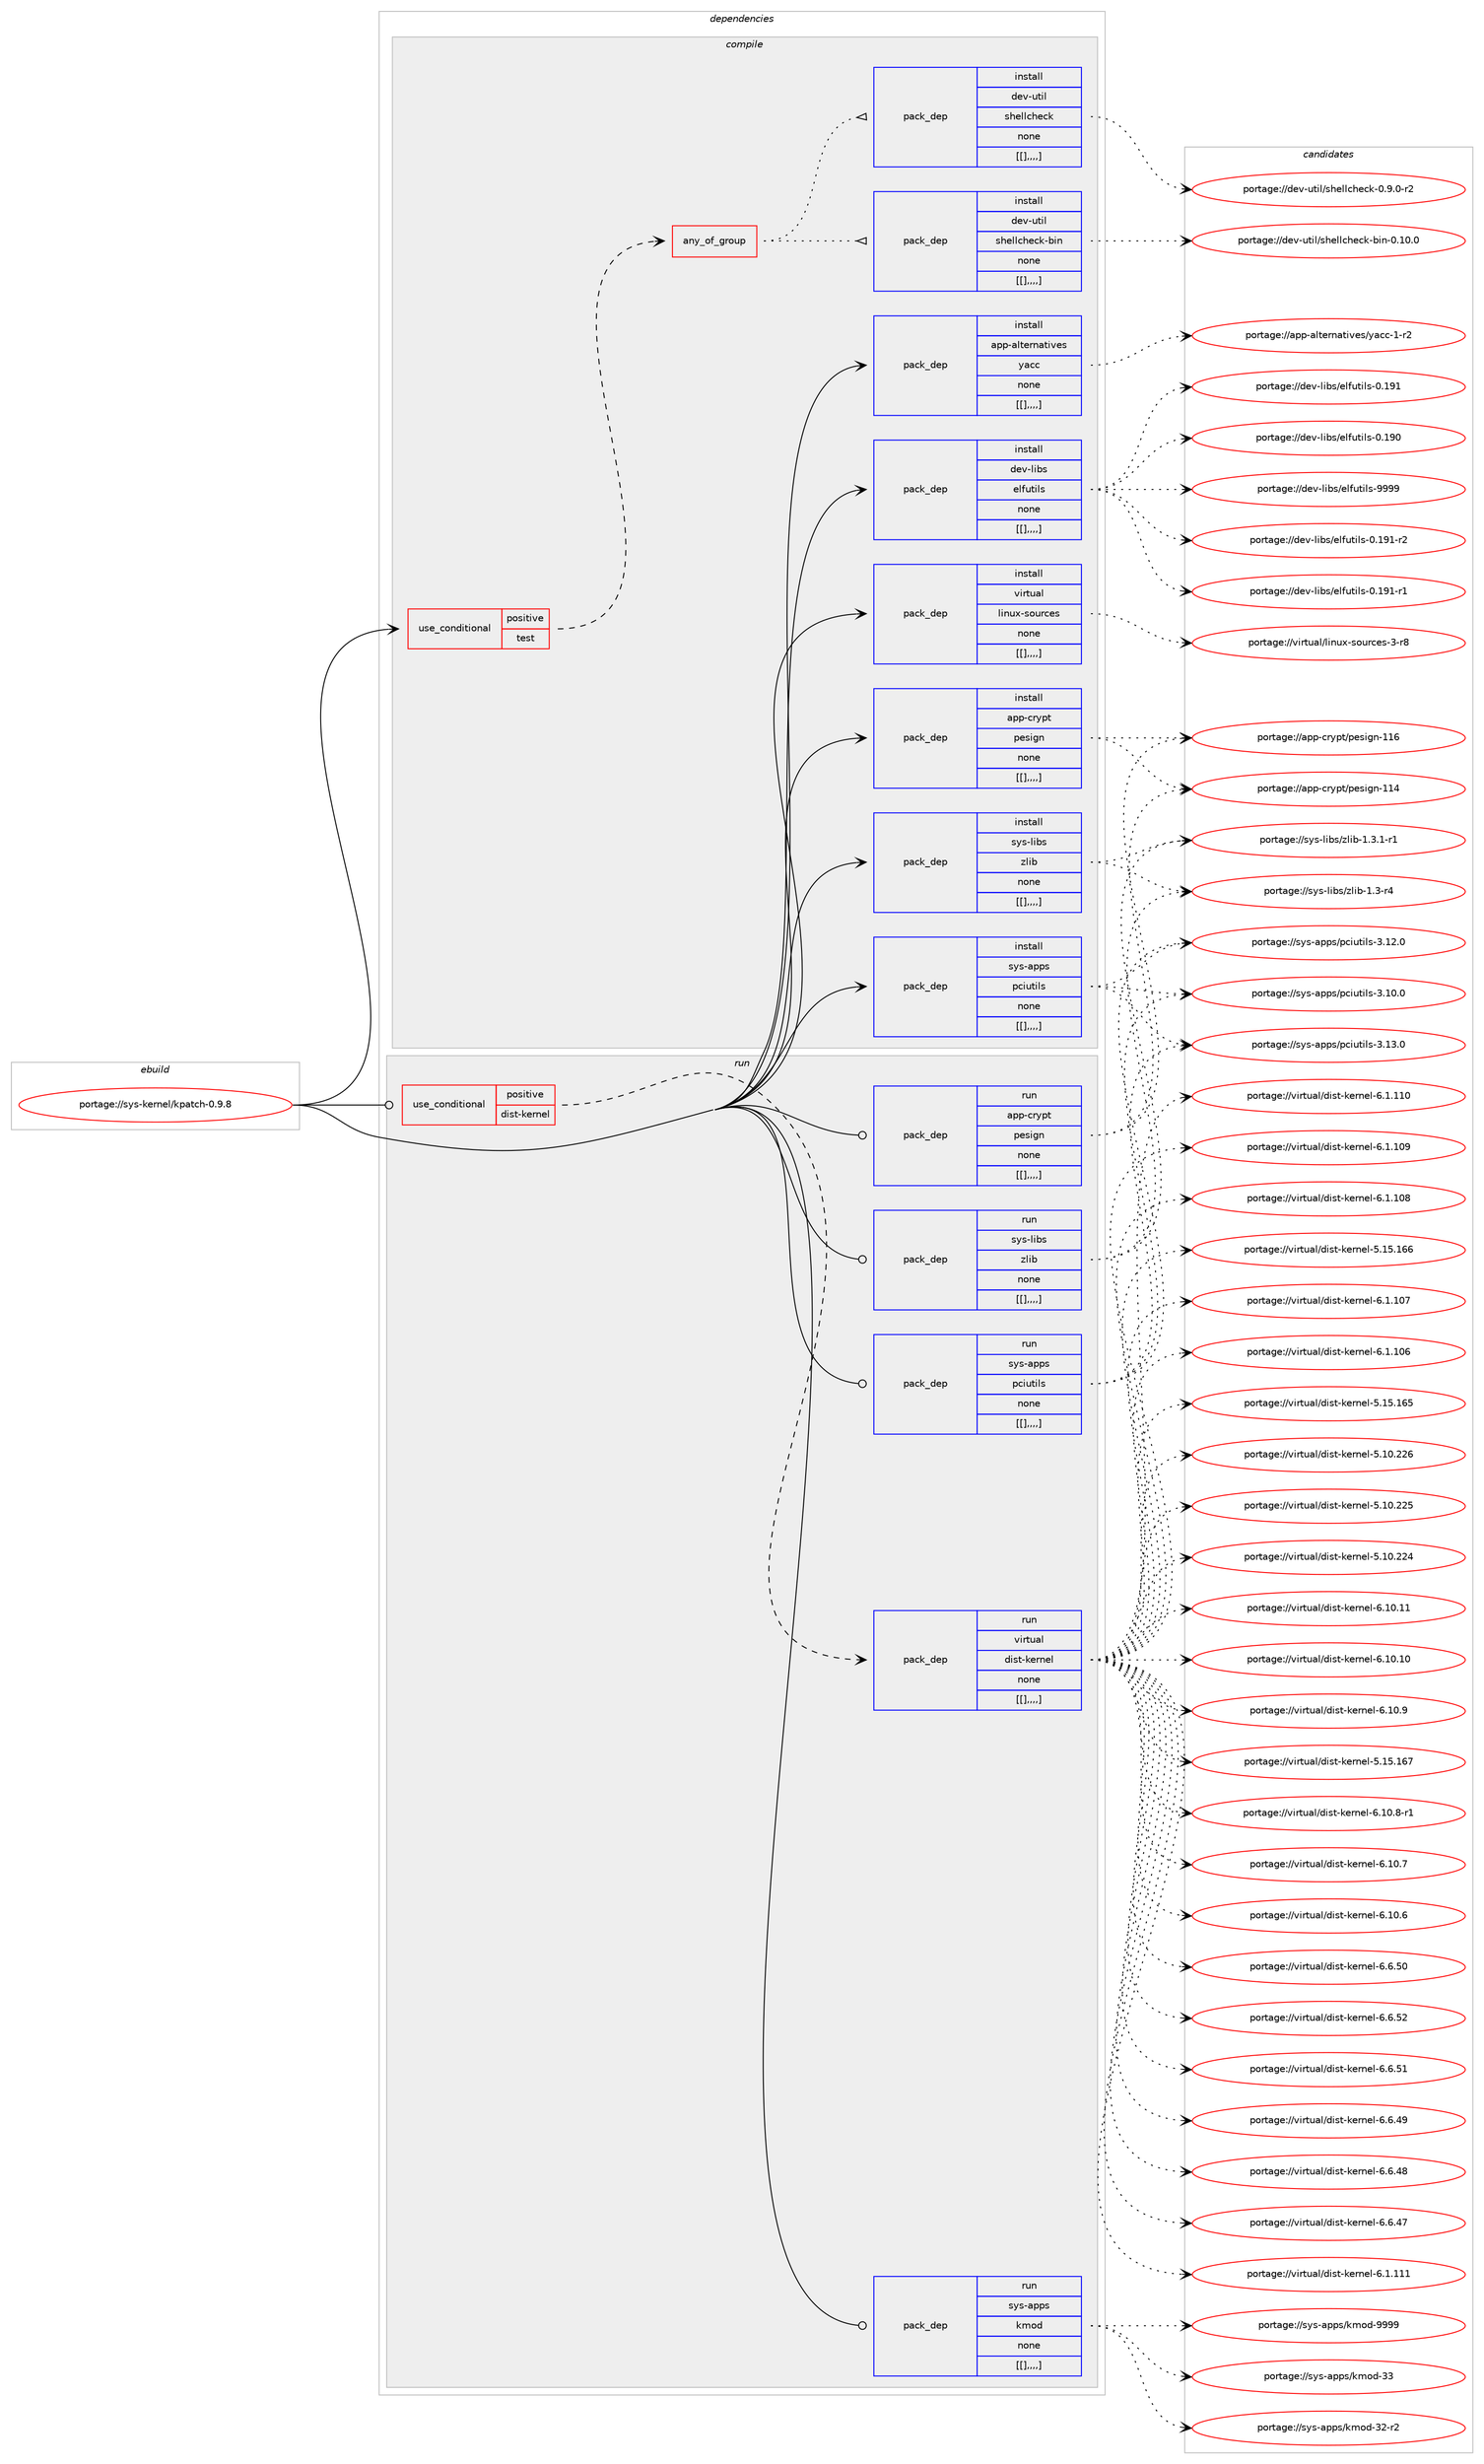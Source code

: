 digraph prolog {

# *************
# Graph options
# *************

newrank=true;
concentrate=true;
compound=true;
graph [rankdir=LR,fontname=Helvetica,fontsize=10,ranksep=1.5];#, ranksep=2.5, nodesep=0.2];
edge  [arrowhead=vee];
node  [fontname=Helvetica,fontsize=10];

# **********
# The ebuild
# **********

subgraph cluster_leftcol {
color=gray;
label=<<i>ebuild</i>>;
id [label="portage://sys-kernel/kpatch-0.9.8", color=red, width=4, href="../sys-kernel/kpatch-0.9.8.svg"];
}

# ****************
# The dependencies
# ****************

subgraph cluster_midcol {
color=gray;
label=<<i>dependencies</i>>;
subgraph cluster_compile {
fillcolor="#eeeeee";
style=filled;
label=<<i>compile</i>>;
subgraph cond121754 {
dependency451889 [label=<<TABLE BORDER="0" CELLBORDER="1" CELLSPACING="0" CELLPADDING="4"><TR><TD ROWSPAN="3" CELLPADDING="10">use_conditional</TD></TR><TR><TD>positive</TD></TR><TR><TD>test</TD></TR></TABLE>>, shape=none, color=red];
subgraph any2794 {
dependency451890 [label=<<TABLE BORDER="0" CELLBORDER="1" CELLSPACING="0" CELLPADDING="4"><TR><TD CELLPADDING="10">any_of_group</TD></TR></TABLE>>, shape=none, color=red];subgraph pack327136 {
dependency451891 [label=<<TABLE BORDER="0" CELLBORDER="1" CELLSPACING="0" CELLPADDING="4" WIDTH="220"><TR><TD ROWSPAN="6" CELLPADDING="30">pack_dep</TD></TR><TR><TD WIDTH="110">install</TD></TR><TR><TD>dev-util</TD></TR><TR><TD>shellcheck-bin</TD></TR><TR><TD>none</TD></TR><TR><TD>[[],,,,]</TD></TR></TABLE>>, shape=none, color=blue];
}
dependency451890:e -> dependency451891:w [weight=20,style="dotted",arrowhead="oinv"];
subgraph pack327137 {
dependency451892 [label=<<TABLE BORDER="0" CELLBORDER="1" CELLSPACING="0" CELLPADDING="4" WIDTH="220"><TR><TD ROWSPAN="6" CELLPADDING="30">pack_dep</TD></TR><TR><TD WIDTH="110">install</TD></TR><TR><TD>dev-util</TD></TR><TR><TD>shellcheck</TD></TR><TR><TD>none</TD></TR><TR><TD>[[],,,,]</TD></TR></TABLE>>, shape=none, color=blue];
}
dependency451890:e -> dependency451892:w [weight=20,style="dotted",arrowhead="oinv"];
}
dependency451889:e -> dependency451890:w [weight=20,style="dashed",arrowhead="vee"];
}
id:e -> dependency451889:w [weight=20,style="solid",arrowhead="vee"];
subgraph pack327138 {
dependency451893 [label=<<TABLE BORDER="0" CELLBORDER="1" CELLSPACING="0" CELLPADDING="4" WIDTH="220"><TR><TD ROWSPAN="6" CELLPADDING="30">pack_dep</TD></TR><TR><TD WIDTH="110">install</TD></TR><TR><TD>app-alternatives</TD></TR><TR><TD>yacc</TD></TR><TR><TD>none</TD></TR><TR><TD>[[],,,,]</TD></TR></TABLE>>, shape=none, color=blue];
}
id:e -> dependency451893:w [weight=20,style="solid",arrowhead="vee"];
subgraph pack327139 {
dependency451894 [label=<<TABLE BORDER="0" CELLBORDER="1" CELLSPACING="0" CELLPADDING="4" WIDTH="220"><TR><TD ROWSPAN="6" CELLPADDING="30">pack_dep</TD></TR><TR><TD WIDTH="110">install</TD></TR><TR><TD>app-crypt</TD></TR><TR><TD>pesign</TD></TR><TR><TD>none</TD></TR><TR><TD>[[],,,,]</TD></TR></TABLE>>, shape=none, color=blue];
}
id:e -> dependency451894:w [weight=20,style="solid",arrowhead="vee"];
subgraph pack327140 {
dependency451895 [label=<<TABLE BORDER="0" CELLBORDER="1" CELLSPACING="0" CELLPADDING="4" WIDTH="220"><TR><TD ROWSPAN="6" CELLPADDING="30">pack_dep</TD></TR><TR><TD WIDTH="110">install</TD></TR><TR><TD>dev-libs</TD></TR><TR><TD>elfutils</TD></TR><TR><TD>none</TD></TR><TR><TD>[[],,,,]</TD></TR></TABLE>>, shape=none, color=blue];
}
id:e -> dependency451895:w [weight=20,style="solid",arrowhead="vee"];
subgraph pack327141 {
dependency451896 [label=<<TABLE BORDER="0" CELLBORDER="1" CELLSPACING="0" CELLPADDING="4" WIDTH="220"><TR><TD ROWSPAN="6" CELLPADDING="30">pack_dep</TD></TR><TR><TD WIDTH="110">install</TD></TR><TR><TD>sys-apps</TD></TR><TR><TD>pciutils</TD></TR><TR><TD>none</TD></TR><TR><TD>[[],,,,]</TD></TR></TABLE>>, shape=none, color=blue];
}
id:e -> dependency451896:w [weight=20,style="solid",arrowhead="vee"];
subgraph pack327142 {
dependency451897 [label=<<TABLE BORDER="0" CELLBORDER="1" CELLSPACING="0" CELLPADDING="4" WIDTH="220"><TR><TD ROWSPAN="6" CELLPADDING="30">pack_dep</TD></TR><TR><TD WIDTH="110">install</TD></TR><TR><TD>sys-libs</TD></TR><TR><TD>zlib</TD></TR><TR><TD>none</TD></TR><TR><TD>[[],,,,]</TD></TR></TABLE>>, shape=none, color=blue];
}
id:e -> dependency451897:w [weight=20,style="solid",arrowhead="vee"];
subgraph pack327143 {
dependency451898 [label=<<TABLE BORDER="0" CELLBORDER="1" CELLSPACING="0" CELLPADDING="4" WIDTH="220"><TR><TD ROWSPAN="6" CELLPADDING="30">pack_dep</TD></TR><TR><TD WIDTH="110">install</TD></TR><TR><TD>virtual</TD></TR><TR><TD>linux-sources</TD></TR><TR><TD>none</TD></TR><TR><TD>[[],,,,]</TD></TR></TABLE>>, shape=none, color=blue];
}
id:e -> dependency451898:w [weight=20,style="solid",arrowhead="vee"];
}
subgraph cluster_compileandrun {
fillcolor="#eeeeee";
style=filled;
label=<<i>compile and run</i>>;
}
subgraph cluster_run {
fillcolor="#eeeeee";
style=filled;
label=<<i>run</i>>;
subgraph cond121755 {
dependency451899 [label=<<TABLE BORDER="0" CELLBORDER="1" CELLSPACING="0" CELLPADDING="4"><TR><TD ROWSPAN="3" CELLPADDING="10">use_conditional</TD></TR><TR><TD>positive</TD></TR><TR><TD>dist-kernel</TD></TR></TABLE>>, shape=none, color=red];
subgraph pack327144 {
dependency451900 [label=<<TABLE BORDER="0" CELLBORDER="1" CELLSPACING="0" CELLPADDING="4" WIDTH="220"><TR><TD ROWSPAN="6" CELLPADDING="30">pack_dep</TD></TR><TR><TD WIDTH="110">run</TD></TR><TR><TD>virtual</TD></TR><TR><TD>dist-kernel</TD></TR><TR><TD>none</TD></TR><TR><TD>[[],,,,]</TD></TR></TABLE>>, shape=none, color=blue];
}
dependency451899:e -> dependency451900:w [weight=20,style="dashed",arrowhead="vee"];
}
id:e -> dependency451899:w [weight=20,style="solid",arrowhead="odot"];
subgraph pack327145 {
dependency451901 [label=<<TABLE BORDER="0" CELLBORDER="1" CELLSPACING="0" CELLPADDING="4" WIDTH="220"><TR><TD ROWSPAN="6" CELLPADDING="30">pack_dep</TD></TR><TR><TD WIDTH="110">run</TD></TR><TR><TD>app-crypt</TD></TR><TR><TD>pesign</TD></TR><TR><TD>none</TD></TR><TR><TD>[[],,,,]</TD></TR></TABLE>>, shape=none, color=blue];
}
id:e -> dependency451901:w [weight=20,style="solid",arrowhead="odot"];
subgraph pack327146 {
dependency451902 [label=<<TABLE BORDER="0" CELLBORDER="1" CELLSPACING="0" CELLPADDING="4" WIDTH="220"><TR><TD ROWSPAN="6" CELLPADDING="30">pack_dep</TD></TR><TR><TD WIDTH="110">run</TD></TR><TR><TD>sys-apps</TD></TR><TR><TD>kmod</TD></TR><TR><TD>none</TD></TR><TR><TD>[[],,,,]</TD></TR></TABLE>>, shape=none, color=blue];
}
id:e -> dependency451902:w [weight=20,style="solid",arrowhead="odot"];
subgraph pack327147 {
dependency451903 [label=<<TABLE BORDER="0" CELLBORDER="1" CELLSPACING="0" CELLPADDING="4" WIDTH="220"><TR><TD ROWSPAN="6" CELLPADDING="30">pack_dep</TD></TR><TR><TD WIDTH="110">run</TD></TR><TR><TD>sys-apps</TD></TR><TR><TD>pciutils</TD></TR><TR><TD>none</TD></TR><TR><TD>[[],,,,]</TD></TR></TABLE>>, shape=none, color=blue];
}
id:e -> dependency451903:w [weight=20,style="solid",arrowhead="odot"];
subgraph pack327148 {
dependency451904 [label=<<TABLE BORDER="0" CELLBORDER="1" CELLSPACING="0" CELLPADDING="4" WIDTH="220"><TR><TD ROWSPAN="6" CELLPADDING="30">pack_dep</TD></TR><TR><TD WIDTH="110">run</TD></TR><TR><TD>sys-libs</TD></TR><TR><TD>zlib</TD></TR><TR><TD>none</TD></TR><TR><TD>[[],,,,]</TD></TR></TABLE>>, shape=none, color=blue];
}
id:e -> dependency451904:w [weight=20,style="solid",arrowhead="odot"];
}
}

# **************
# The candidates
# **************

subgraph cluster_choices {
rank=same;
color=gray;
label=<<i>candidates</i>>;

subgraph choice327136 {
color=black;
nodesep=1;
choice10010111845117116105108471151041011081089910410199107459810511045484649484648 [label="portage://dev-util/shellcheck-bin-0.10.0", color=red, width=4,href="../dev-util/shellcheck-bin-0.10.0.svg"];
dependency451891:e -> choice10010111845117116105108471151041011081089910410199107459810511045484649484648:w [style=dotted,weight="100"];
}
subgraph choice327137 {
color=black;
nodesep=1;
choice100101118451171161051084711510410110810899104101991074548465746484511450 [label="portage://dev-util/shellcheck-0.9.0-r2", color=red, width=4,href="../dev-util/shellcheck-0.9.0-r2.svg"];
dependency451892:e -> choice100101118451171161051084711510410110810899104101991074548465746484511450:w [style=dotted,weight="100"];
}
subgraph choice327138 {
color=black;
nodesep=1;
choice971121124597108116101114110971161051181011154712197999945494511450 [label="portage://app-alternatives/yacc-1-r2", color=red, width=4,href="../app-alternatives/yacc-1-r2.svg"];
dependency451893:e -> choice971121124597108116101114110971161051181011154712197999945494511450:w [style=dotted,weight="100"];
}
subgraph choice327139 {
color=black;
nodesep=1;
choice9711211245991141211121164711210111510510311045494954 [label="portage://app-crypt/pesign-116", color=red, width=4,href="../app-crypt/pesign-116.svg"];
choice9711211245991141211121164711210111510510311045494952 [label="portage://app-crypt/pesign-114", color=red, width=4,href="../app-crypt/pesign-114.svg"];
dependency451894:e -> choice9711211245991141211121164711210111510510311045494954:w [style=dotted,weight="100"];
dependency451894:e -> choice9711211245991141211121164711210111510510311045494952:w [style=dotted,weight="100"];
}
subgraph choice327140 {
color=black;
nodesep=1;
choice1001011184510810598115471011081021171161051081154557575757 [label="portage://dev-libs/elfutils-9999", color=red, width=4,href="../dev-libs/elfutils-9999.svg"];
choice1001011184510810598115471011081021171161051081154548464957494511450 [label="portage://dev-libs/elfutils-0.191-r2", color=red, width=4,href="../dev-libs/elfutils-0.191-r2.svg"];
choice1001011184510810598115471011081021171161051081154548464957494511449 [label="portage://dev-libs/elfutils-0.191-r1", color=red, width=4,href="../dev-libs/elfutils-0.191-r1.svg"];
choice100101118451081059811547101108102117116105108115454846495749 [label="portage://dev-libs/elfutils-0.191", color=red, width=4,href="../dev-libs/elfutils-0.191.svg"];
choice100101118451081059811547101108102117116105108115454846495748 [label="portage://dev-libs/elfutils-0.190", color=red, width=4,href="../dev-libs/elfutils-0.190.svg"];
dependency451895:e -> choice1001011184510810598115471011081021171161051081154557575757:w [style=dotted,weight="100"];
dependency451895:e -> choice1001011184510810598115471011081021171161051081154548464957494511450:w [style=dotted,weight="100"];
dependency451895:e -> choice1001011184510810598115471011081021171161051081154548464957494511449:w [style=dotted,weight="100"];
dependency451895:e -> choice100101118451081059811547101108102117116105108115454846495749:w [style=dotted,weight="100"];
dependency451895:e -> choice100101118451081059811547101108102117116105108115454846495748:w [style=dotted,weight="100"];
}
subgraph choice327141 {
color=black;
nodesep=1;
choice1151211154597112112115471129910511711610510811545514649514648 [label="portage://sys-apps/pciutils-3.13.0", color=red, width=4,href="../sys-apps/pciutils-3.13.0.svg"];
choice1151211154597112112115471129910511711610510811545514649504648 [label="portage://sys-apps/pciutils-3.12.0", color=red, width=4,href="../sys-apps/pciutils-3.12.0.svg"];
choice1151211154597112112115471129910511711610510811545514649484648 [label="portage://sys-apps/pciutils-3.10.0", color=red, width=4,href="../sys-apps/pciutils-3.10.0.svg"];
dependency451896:e -> choice1151211154597112112115471129910511711610510811545514649514648:w [style=dotted,weight="100"];
dependency451896:e -> choice1151211154597112112115471129910511711610510811545514649504648:w [style=dotted,weight="100"];
dependency451896:e -> choice1151211154597112112115471129910511711610510811545514649484648:w [style=dotted,weight="100"];
}
subgraph choice327142 {
color=black;
nodesep=1;
choice115121115451081059811547122108105984549465146494511449 [label="portage://sys-libs/zlib-1.3.1-r1", color=red, width=4,href="../sys-libs/zlib-1.3.1-r1.svg"];
choice11512111545108105981154712210810598454946514511452 [label="portage://sys-libs/zlib-1.3-r4", color=red, width=4,href="../sys-libs/zlib-1.3-r4.svg"];
dependency451897:e -> choice115121115451081059811547122108105984549465146494511449:w [style=dotted,weight="100"];
dependency451897:e -> choice11512111545108105981154712210810598454946514511452:w [style=dotted,weight="100"];
}
subgraph choice327143 {
color=black;
nodesep=1;
choice1181051141161179710847108105110117120451151111171149910111545514511456 [label="portage://virtual/linux-sources-3-r8", color=red, width=4,href="../virtual/linux-sources-3-r8.svg"];
dependency451898:e -> choice1181051141161179710847108105110117120451151111171149910111545514511456:w [style=dotted,weight="100"];
}
subgraph choice327144 {
color=black;
nodesep=1;
choice1181051141161179710847100105115116451071011141101011084554464948464949 [label="portage://virtual/dist-kernel-6.10.11", color=red, width=4,href="../virtual/dist-kernel-6.10.11.svg"];
choice1181051141161179710847100105115116451071011141101011084554464948464948 [label="portage://virtual/dist-kernel-6.10.10", color=red, width=4,href="../virtual/dist-kernel-6.10.10.svg"];
choice11810511411611797108471001051151164510710111411010110845544649484657 [label="portage://virtual/dist-kernel-6.10.9", color=red, width=4,href="../virtual/dist-kernel-6.10.9.svg"];
choice118105114116117971084710010511511645107101114110101108455446494846564511449 [label="portage://virtual/dist-kernel-6.10.8-r1", color=red, width=4,href="../virtual/dist-kernel-6.10.8-r1.svg"];
choice11810511411611797108471001051151164510710111411010110845544649484655 [label="portage://virtual/dist-kernel-6.10.7", color=red, width=4,href="../virtual/dist-kernel-6.10.7.svg"];
choice11810511411611797108471001051151164510710111411010110845544649484654 [label="portage://virtual/dist-kernel-6.10.6", color=red, width=4,href="../virtual/dist-kernel-6.10.6.svg"];
choice11810511411611797108471001051151164510710111411010110845544654465350 [label="portage://virtual/dist-kernel-6.6.52", color=red, width=4,href="../virtual/dist-kernel-6.6.52.svg"];
choice11810511411611797108471001051151164510710111411010110845544654465349 [label="portage://virtual/dist-kernel-6.6.51", color=red, width=4,href="../virtual/dist-kernel-6.6.51.svg"];
choice11810511411611797108471001051151164510710111411010110845544654465348 [label="portage://virtual/dist-kernel-6.6.50", color=red, width=4,href="../virtual/dist-kernel-6.6.50.svg"];
choice11810511411611797108471001051151164510710111411010110845544654465257 [label="portage://virtual/dist-kernel-6.6.49", color=red, width=4,href="../virtual/dist-kernel-6.6.49.svg"];
choice11810511411611797108471001051151164510710111411010110845544654465256 [label="portage://virtual/dist-kernel-6.6.48", color=red, width=4,href="../virtual/dist-kernel-6.6.48.svg"];
choice11810511411611797108471001051151164510710111411010110845544654465255 [label="portage://virtual/dist-kernel-6.6.47", color=red, width=4,href="../virtual/dist-kernel-6.6.47.svg"];
choice1181051141161179710847100105115116451071011141101011084554464946494949 [label="portage://virtual/dist-kernel-6.1.111", color=red, width=4,href="../virtual/dist-kernel-6.1.111.svg"];
choice1181051141161179710847100105115116451071011141101011084554464946494948 [label="portage://virtual/dist-kernel-6.1.110", color=red, width=4,href="../virtual/dist-kernel-6.1.110.svg"];
choice1181051141161179710847100105115116451071011141101011084554464946494857 [label="portage://virtual/dist-kernel-6.1.109", color=red, width=4,href="../virtual/dist-kernel-6.1.109.svg"];
choice1181051141161179710847100105115116451071011141101011084554464946494856 [label="portage://virtual/dist-kernel-6.1.108", color=red, width=4,href="../virtual/dist-kernel-6.1.108.svg"];
choice1181051141161179710847100105115116451071011141101011084554464946494855 [label="portage://virtual/dist-kernel-6.1.107", color=red, width=4,href="../virtual/dist-kernel-6.1.107.svg"];
choice1181051141161179710847100105115116451071011141101011084554464946494854 [label="portage://virtual/dist-kernel-6.1.106", color=red, width=4,href="../virtual/dist-kernel-6.1.106.svg"];
choice118105114116117971084710010511511645107101114110101108455346495346495455 [label="portage://virtual/dist-kernel-5.15.167", color=red, width=4,href="../virtual/dist-kernel-5.15.167.svg"];
choice118105114116117971084710010511511645107101114110101108455346495346495454 [label="portage://virtual/dist-kernel-5.15.166", color=red, width=4,href="../virtual/dist-kernel-5.15.166.svg"];
choice118105114116117971084710010511511645107101114110101108455346495346495453 [label="portage://virtual/dist-kernel-5.15.165", color=red, width=4,href="../virtual/dist-kernel-5.15.165.svg"];
choice118105114116117971084710010511511645107101114110101108455346494846505054 [label="portage://virtual/dist-kernel-5.10.226", color=red, width=4,href="../virtual/dist-kernel-5.10.226.svg"];
choice118105114116117971084710010511511645107101114110101108455346494846505053 [label="portage://virtual/dist-kernel-5.10.225", color=red, width=4,href="../virtual/dist-kernel-5.10.225.svg"];
choice118105114116117971084710010511511645107101114110101108455346494846505052 [label="portage://virtual/dist-kernel-5.10.224", color=red, width=4,href="../virtual/dist-kernel-5.10.224.svg"];
dependency451900:e -> choice1181051141161179710847100105115116451071011141101011084554464948464949:w [style=dotted,weight="100"];
dependency451900:e -> choice1181051141161179710847100105115116451071011141101011084554464948464948:w [style=dotted,weight="100"];
dependency451900:e -> choice11810511411611797108471001051151164510710111411010110845544649484657:w [style=dotted,weight="100"];
dependency451900:e -> choice118105114116117971084710010511511645107101114110101108455446494846564511449:w [style=dotted,weight="100"];
dependency451900:e -> choice11810511411611797108471001051151164510710111411010110845544649484655:w [style=dotted,weight="100"];
dependency451900:e -> choice11810511411611797108471001051151164510710111411010110845544649484654:w [style=dotted,weight="100"];
dependency451900:e -> choice11810511411611797108471001051151164510710111411010110845544654465350:w [style=dotted,weight="100"];
dependency451900:e -> choice11810511411611797108471001051151164510710111411010110845544654465349:w [style=dotted,weight="100"];
dependency451900:e -> choice11810511411611797108471001051151164510710111411010110845544654465348:w [style=dotted,weight="100"];
dependency451900:e -> choice11810511411611797108471001051151164510710111411010110845544654465257:w [style=dotted,weight="100"];
dependency451900:e -> choice11810511411611797108471001051151164510710111411010110845544654465256:w [style=dotted,weight="100"];
dependency451900:e -> choice11810511411611797108471001051151164510710111411010110845544654465255:w [style=dotted,weight="100"];
dependency451900:e -> choice1181051141161179710847100105115116451071011141101011084554464946494949:w [style=dotted,weight="100"];
dependency451900:e -> choice1181051141161179710847100105115116451071011141101011084554464946494948:w [style=dotted,weight="100"];
dependency451900:e -> choice1181051141161179710847100105115116451071011141101011084554464946494857:w [style=dotted,weight="100"];
dependency451900:e -> choice1181051141161179710847100105115116451071011141101011084554464946494856:w [style=dotted,weight="100"];
dependency451900:e -> choice1181051141161179710847100105115116451071011141101011084554464946494855:w [style=dotted,weight="100"];
dependency451900:e -> choice1181051141161179710847100105115116451071011141101011084554464946494854:w [style=dotted,weight="100"];
dependency451900:e -> choice118105114116117971084710010511511645107101114110101108455346495346495455:w [style=dotted,weight="100"];
dependency451900:e -> choice118105114116117971084710010511511645107101114110101108455346495346495454:w [style=dotted,weight="100"];
dependency451900:e -> choice118105114116117971084710010511511645107101114110101108455346495346495453:w [style=dotted,weight="100"];
dependency451900:e -> choice118105114116117971084710010511511645107101114110101108455346494846505054:w [style=dotted,weight="100"];
dependency451900:e -> choice118105114116117971084710010511511645107101114110101108455346494846505053:w [style=dotted,weight="100"];
dependency451900:e -> choice118105114116117971084710010511511645107101114110101108455346494846505052:w [style=dotted,weight="100"];
}
subgraph choice327145 {
color=black;
nodesep=1;
choice9711211245991141211121164711210111510510311045494954 [label="portage://app-crypt/pesign-116", color=red, width=4,href="../app-crypt/pesign-116.svg"];
choice9711211245991141211121164711210111510510311045494952 [label="portage://app-crypt/pesign-114", color=red, width=4,href="../app-crypt/pesign-114.svg"];
dependency451901:e -> choice9711211245991141211121164711210111510510311045494954:w [style=dotted,weight="100"];
dependency451901:e -> choice9711211245991141211121164711210111510510311045494952:w [style=dotted,weight="100"];
}
subgraph choice327146 {
color=black;
nodesep=1;
choice1151211154597112112115471071091111004557575757 [label="portage://sys-apps/kmod-9999", color=red, width=4,href="../sys-apps/kmod-9999.svg"];
choice115121115459711211211547107109111100455151 [label="portage://sys-apps/kmod-33", color=red, width=4,href="../sys-apps/kmod-33.svg"];
choice1151211154597112112115471071091111004551504511450 [label="portage://sys-apps/kmod-32-r2", color=red, width=4,href="../sys-apps/kmod-32-r2.svg"];
dependency451902:e -> choice1151211154597112112115471071091111004557575757:w [style=dotted,weight="100"];
dependency451902:e -> choice115121115459711211211547107109111100455151:w [style=dotted,weight="100"];
dependency451902:e -> choice1151211154597112112115471071091111004551504511450:w [style=dotted,weight="100"];
}
subgraph choice327147 {
color=black;
nodesep=1;
choice1151211154597112112115471129910511711610510811545514649514648 [label="portage://sys-apps/pciutils-3.13.0", color=red, width=4,href="../sys-apps/pciutils-3.13.0.svg"];
choice1151211154597112112115471129910511711610510811545514649504648 [label="portage://sys-apps/pciutils-3.12.0", color=red, width=4,href="../sys-apps/pciutils-3.12.0.svg"];
choice1151211154597112112115471129910511711610510811545514649484648 [label="portage://sys-apps/pciutils-3.10.0", color=red, width=4,href="../sys-apps/pciutils-3.10.0.svg"];
dependency451903:e -> choice1151211154597112112115471129910511711610510811545514649514648:w [style=dotted,weight="100"];
dependency451903:e -> choice1151211154597112112115471129910511711610510811545514649504648:w [style=dotted,weight="100"];
dependency451903:e -> choice1151211154597112112115471129910511711610510811545514649484648:w [style=dotted,weight="100"];
}
subgraph choice327148 {
color=black;
nodesep=1;
choice115121115451081059811547122108105984549465146494511449 [label="portage://sys-libs/zlib-1.3.1-r1", color=red, width=4,href="../sys-libs/zlib-1.3.1-r1.svg"];
choice11512111545108105981154712210810598454946514511452 [label="portage://sys-libs/zlib-1.3-r4", color=red, width=4,href="../sys-libs/zlib-1.3-r4.svg"];
dependency451904:e -> choice115121115451081059811547122108105984549465146494511449:w [style=dotted,weight="100"];
dependency451904:e -> choice11512111545108105981154712210810598454946514511452:w [style=dotted,weight="100"];
}
}

}
